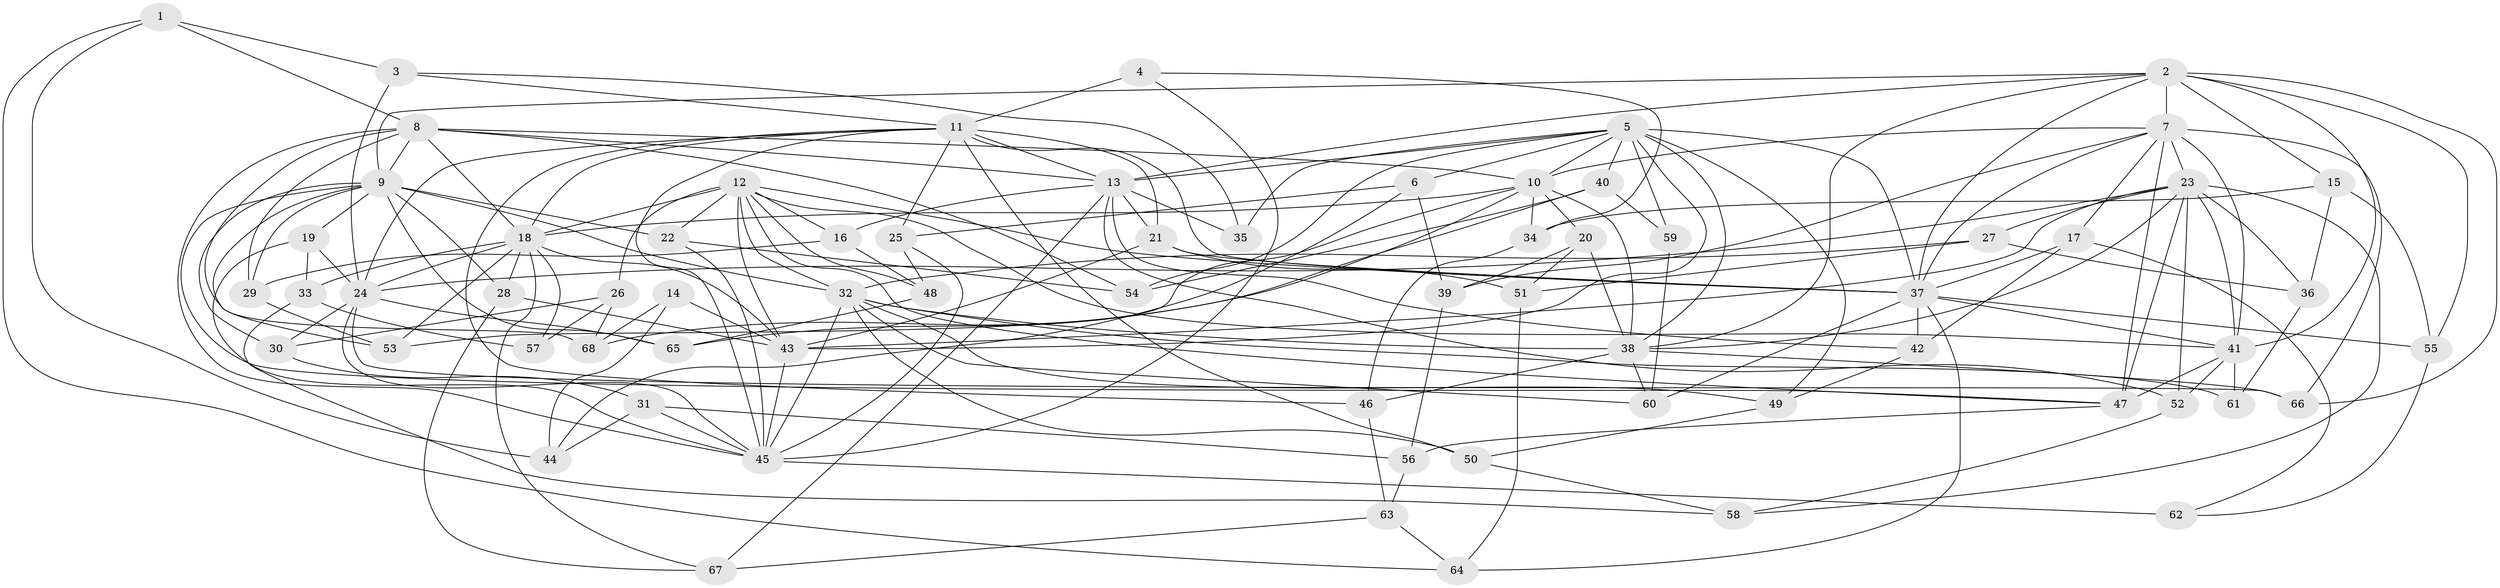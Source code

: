// original degree distribution, {4: 1.0}
// Generated by graph-tools (version 1.1) at 2025/53/03/04/25 22:53:51]
// undirected, 68 vertices, 186 edges
graph export_dot {
  node [color=gray90,style=filled];
  1;
  2;
  3;
  4;
  5;
  6;
  7;
  8;
  9;
  10;
  11;
  12;
  13;
  14;
  15;
  16;
  17;
  18;
  19;
  20;
  21;
  22;
  23;
  24;
  25;
  26;
  27;
  28;
  29;
  30;
  31;
  32;
  33;
  34;
  35;
  36;
  37;
  38;
  39;
  40;
  41;
  42;
  43;
  44;
  45;
  46;
  47;
  48;
  49;
  50;
  51;
  52;
  53;
  54;
  55;
  56;
  57;
  58;
  59;
  60;
  61;
  62;
  63;
  64;
  65;
  66;
  67;
  68;
  1 -- 3 [weight=1.0];
  1 -- 8 [weight=1.0];
  1 -- 44 [weight=1.0];
  1 -- 64 [weight=1.0];
  2 -- 7 [weight=2.0];
  2 -- 9 [weight=1.0];
  2 -- 13 [weight=1.0];
  2 -- 15 [weight=1.0];
  2 -- 37 [weight=1.0];
  2 -- 38 [weight=1.0];
  2 -- 41 [weight=1.0];
  2 -- 55 [weight=1.0];
  2 -- 66 [weight=1.0];
  3 -- 11 [weight=1.0];
  3 -- 24 [weight=1.0];
  3 -- 35 [weight=1.0];
  4 -- 11 [weight=2.0];
  4 -- 34 [weight=1.0];
  4 -- 45 [weight=1.0];
  5 -- 6 [weight=1.0];
  5 -- 10 [weight=1.0];
  5 -- 13 [weight=1.0];
  5 -- 35 [weight=1.0];
  5 -- 37 [weight=1.0];
  5 -- 38 [weight=1.0];
  5 -- 40 [weight=1.0];
  5 -- 43 [weight=1.0];
  5 -- 49 [weight=1.0];
  5 -- 54 [weight=1.0];
  5 -- 59 [weight=2.0];
  6 -- 25 [weight=1.0];
  6 -- 39 [weight=1.0];
  6 -- 44 [weight=1.0];
  7 -- 10 [weight=1.0];
  7 -- 17 [weight=1.0];
  7 -- 23 [weight=1.0];
  7 -- 37 [weight=1.0];
  7 -- 39 [weight=1.0];
  7 -- 41 [weight=3.0];
  7 -- 47 [weight=1.0];
  7 -- 66 [weight=1.0];
  8 -- 9 [weight=2.0];
  8 -- 10 [weight=1.0];
  8 -- 13 [weight=1.0];
  8 -- 18 [weight=1.0];
  8 -- 29 [weight=1.0];
  8 -- 45 [weight=1.0];
  8 -- 54 [weight=1.0];
  8 -- 68 [weight=1.0];
  9 -- 19 [weight=1.0];
  9 -- 22 [weight=1.0];
  9 -- 28 [weight=1.0];
  9 -- 29 [weight=1.0];
  9 -- 30 [weight=1.0];
  9 -- 32 [weight=1.0];
  9 -- 47 [weight=1.0];
  9 -- 53 [weight=1.0];
  9 -- 65 [weight=1.0];
  10 -- 18 [weight=1.0];
  10 -- 20 [weight=1.0];
  10 -- 34 [weight=1.0];
  10 -- 38 [weight=2.0];
  10 -- 53 [weight=1.0];
  10 -- 65 [weight=1.0];
  11 -- 13 [weight=1.0];
  11 -- 18 [weight=1.0];
  11 -- 21 [weight=1.0];
  11 -- 24 [weight=1.0];
  11 -- 25 [weight=1.0];
  11 -- 37 [weight=1.0];
  11 -- 45 [weight=1.0];
  11 -- 46 [weight=1.0];
  11 -- 50 [weight=1.0];
  12 -- 16 [weight=1.0];
  12 -- 18 [weight=1.0];
  12 -- 22 [weight=1.0];
  12 -- 26 [weight=1.0];
  12 -- 32 [weight=3.0];
  12 -- 37 [weight=1.0];
  12 -- 41 [weight=1.0];
  12 -- 43 [weight=1.0];
  12 -- 47 [weight=1.0];
  12 -- 48 [weight=1.0];
  13 -- 16 [weight=1.0];
  13 -- 21 [weight=2.0];
  13 -- 35 [weight=2.0];
  13 -- 42 [weight=1.0];
  13 -- 52 [weight=1.0];
  13 -- 67 [weight=1.0];
  14 -- 43 [weight=2.0];
  14 -- 44 [weight=1.0];
  14 -- 68 [weight=1.0];
  15 -- 34 [weight=1.0];
  15 -- 36 [weight=1.0];
  15 -- 55 [weight=1.0];
  16 -- 29 [weight=1.0];
  16 -- 48 [weight=1.0];
  17 -- 37 [weight=1.0];
  17 -- 42 [weight=1.0];
  17 -- 62 [weight=1.0];
  18 -- 24 [weight=1.0];
  18 -- 28 [weight=1.0];
  18 -- 33 [weight=1.0];
  18 -- 43 [weight=1.0];
  18 -- 53 [weight=1.0];
  18 -- 57 [weight=2.0];
  18 -- 67 [weight=1.0];
  19 -- 24 [weight=1.0];
  19 -- 33 [weight=1.0];
  19 -- 45 [weight=1.0];
  20 -- 38 [weight=1.0];
  20 -- 39 [weight=1.0];
  20 -- 51 [weight=1.0];
  21 -- 37 [weight=1.0];
  21 -- 43 [weight=1.0];
  21 -- 51 [weight=1.0];
  22 -- 45 [weight=1.0];
  22 -- 54 [weight=1.0];
  23 -- 24 [weight=2.0];
  23 -- 27 [weight=1.0];
  23 -- 36 [weight=1.0];
  23 -- 38 [weight=1.0];
  23 -- 41 [weight=1.0];
  23 -- 43 [weight=2.0];
  23 -- 47 [weight=1.0];
  23 -- 52 [weight=1.0];
  23 -- 58 [weight=1.0];
  24 -- 30 [weight=1.0];
  24 -- 45 [weight=1.0];
  24 -- 65 [weight=1.0];
  24 -- 66 [weight=1.0];
  25 -- 45 [weight=1.0];
  25 -- 48 [weight=1.0];
  26 -- 30 [weight=1.0];
  26 -- 57 [weight=1.0];
  26 -- 68 [weight=1.0];
  27 -- 32 [weight=1.0];
  27 -- 36 [weight=1.0];
  27 -- 51 [weight=1.0];
  28 -- 43 [weight=1.0];
  28 -- 67 [weight=1.0];
  29 -- 53 [weight=1.0];
  30 -- 31 [weight=1.0];
  31 -- 44 [weight=1.0];
  31 -- 45 [weight=1.0];
  31 -- 56 [weight=1.0];
  32 -- 38 [weight=1.0];
  32 -- 45 [weight=1.0];
  32 -- 49 [weight=1.0];
  32 -- 50 [weight=1.0];
  32 -- 60 [weight=1.0];
  32 -- 61 [weight=2.0];
  33 -- 57 [weight=1.0];
  33 -- 58 [weight=1.0];
  34 -- 46 [weight=1.0];
  36 -- 61 [weight=1.0];
  37 -- 41 [weight=1.0];
  37 -- 42 [weight=1.0];
  37 -- 55 [weight=1.0];
  37 -- 60 [weight=1.0];
  37 -- 64 [weight=1.0];
  38 -- 46 [weight=1.0];
  38 -- 60 [weight=1.0];
  38 -- 66 [weight=1.0];
  39 -- 56 [weight=1.0];
  40 -- 54 [weight=1.0];
  40 -- 59 [weight=1.0];
  40 -- 68 [weight=1.0];
  41 -- 47 [weight=3.0];
  41 -- 52 [weight=1.0];
  41 -- 61 [weight=1.0];
  42 -- 49 [weight=1.0];
  43 -- 45 [weight=1.0];
  45 -- 62 [weight=2.0];
  46 -- 63 [weight=1.0];
  47 -- 56 [weight=1.0];
  48 -- 65 [weight=1.0];
  49 -- 50 [weight=1.0];
  50 -- 58 [weight=1.0];
  51 -- 64 [weight=1.0];
  52 -- 58 [weight=1.0];
  55 -- 62 [weight=1.0];
  56 -- 63 [weight=1.0];
  59 -- 60 [weight=1.0];
  63 -- 64 [weight=1.0];
  63 -- 67 [weight=1.0];
}
